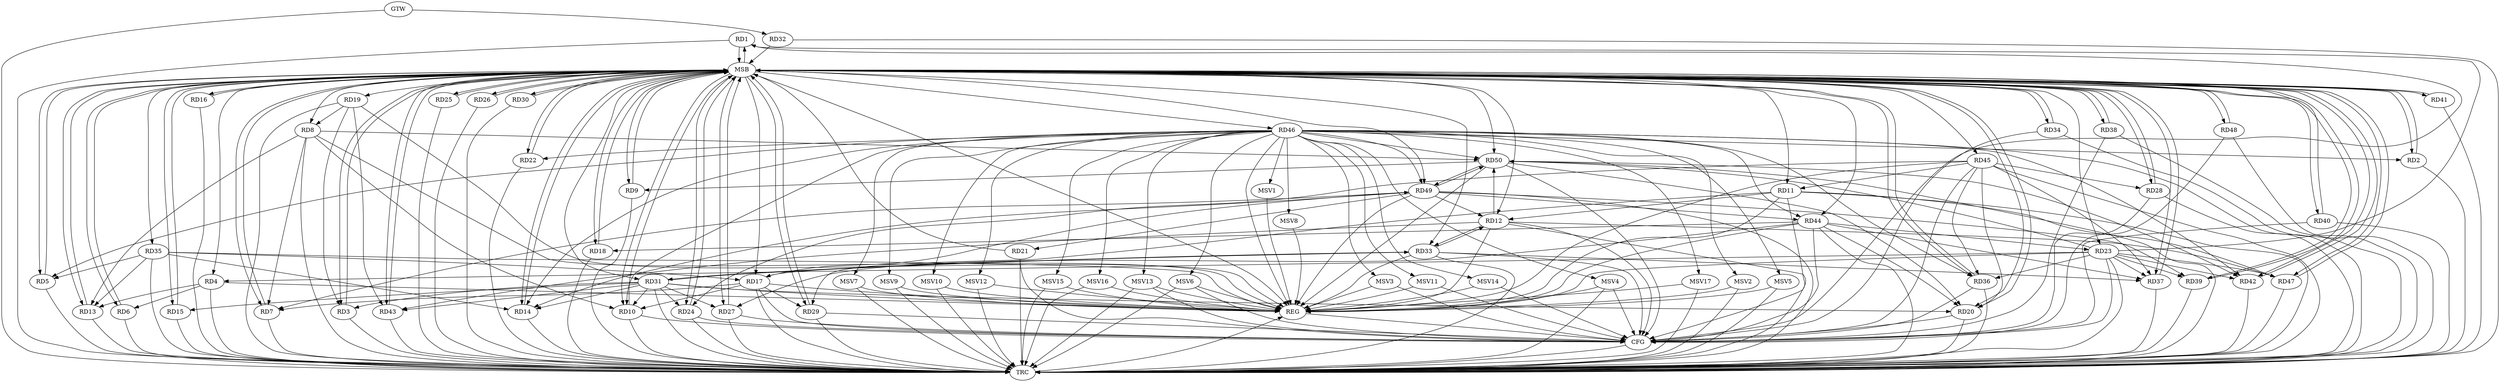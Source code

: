 strict digraph G {
  RD1 [ label="RD1" ];
  RD2 [ label="RD2" ];
  RD3 [ label="RD3" ];
  RD4 [ label="RD4" ];
  RD5 [ label="RD5" ];
  RD6 [ label="RD6" ];
  RD7 [ label="RD7" ];
  RD8 [ label="RD8" ];
  RD9 [ label="RD9" ];
  RD10 [ label="RD10" ];
  RD11 [ label="RD11" ];
  RD12 [ label="RD12" ];
  RD13 [ label="RD13" ];
  RD14 [ label="RD14" ];
  RD15 [ label="RD15" ];
  RD16 [ label="RD16" ];
  RD17 [ label="RD17" ];
  RD18 [ label="RD18" ];
  RD19 [ label="RD19" ];
  RD20 [ label="RD20" ];
  RD21 [ label="RD21" ];
  RD22 [ label="RD22" ];
  RD23 [ label="RD23" ];
  RD24 [ label="RD24" ];
  RD25 [ label="RD25" ];
  RD26 [ label="RD26" ];
  RD27 [ label="RD27" ];
  RD28 [ label="RD28" ];
  RD29 [ label="RD29" ];
  RD30 [ label="RD30" ];
  RD31 [ label="RD31" ];
  RD32 [ label="RD32" ];
  RD33 [ label="RD33" ];
  RD34 [ label="RD34" ];
  RD35 [ label="RD35" ];
  RD36 [ label="RD36" ];
  RD37 [ label="RD37" ];
  RD38 [ label="RD38" ];
  RD39 [ label="RD39" ];
  RD40 [ label="RD40" ];
  RD41 [ label="RD41" ];
  RD42 [ label="RD42" ];
  RD43 [ label="RD43" ];
  RD44 [ label="RD44" ];
  RD45 [ label="RD45" ];
  RD46 [ label="RD46" ];
  RD47 [ label="RD47" ];
  RD48 [ label="RD48" ];
  RD49 [ label="RD49" ];
  RD50 [ label="RD50" ];
  GTW [ label="GTW" ];
  REG [ label="REG" ];
  MSB [ label="MSB" ];
  CFG [ label="CFG" ];
  TRC [ label="TRC" ];
  MSV1 [ label="MSV1" ];
  MSV2 [ label="MSV2" ];
  MSV3 [ label="MSV3" ];
  MSV4 [ label="MSV4" ];
  MSV5 [ label="MSV5" ];
  MSV6 [ label="MSV6" ];
  MSV7 [ label="MSV7" ];
  MSV8 [ label="MSV8" ];
  MSV9 [ label="MSV9" ];
  MSV10 [ label="MSV10" ];
  MSV11 [ label="MSV11" ];
  MSV12 [ label="MSV12" ];
  MSV13 [ label="MSV13" ];
  MSV14 [ label="MSV14" ];
  MSV15 [ label="MSV15" ];
  MSV16 [ label="MSV16" ];
  MSV17 [ label="MSV17" ];
  RD23 -> RD1;
  RD46 -> RD2;
  RD19 -> RD3;
  RD31 -> RD3;
  RD4 -> RD6;
  RD4 -> RD13;
  RD23 -> RD4;
  RD35 -> RD5;
  RD46 -> RD5;
  RD8 -> RD7;
  RD17 -> RD7;
  RD49 -> RD7;
  RD8 -> RD10;
  RD8 -> RD13;
  RD19 -> RD8;
  RD8 -> RD50;
  RD50 -> RD9;
  RD17 -> RD10;
  RD31 -> RD10;
  RD46 -> RD10;
  RD11 -> RD12;
  RD11 -> RD29;
  RD45 -> RD11;
  RD11 -> RD47;
  RD12 -> RD33;
  RD33 -> RD12;
  RD12 -> RD43;
  RD12 -> RD47;
  RD49 -> RD12;
  RD12 -> RD50;
  RD35 -> RD13;
  RD31 -> RD14;
  RD35 -> RD14;
  RD46 -> RD14;
  RD49 -> RD14;
  RD31 -> RD15;
  RD17 -> RD29;
  RD33 -> RD17;
  RD35 -> RD17;
  RD17 -> RD49;
  RD44 -> RD18;
  RD19 -> RD43;
  RD31 -> RD20;
  RD44 -> RD20;
  RD45 -> RD20;
  RD50 -> RD20;
  RD49 -> RD21;
  RD46 -> RD22;
  RD23 -> RD36;
  RD23 -> RD37;
  RD23 -> RD39;
  RD23 -> RD42;
  RD44 -> RD23;
  RD23 -> RD47;
  RD23 -> RD50;
  RD31 -> RD24;
  RD45 -> RD24;
  RD31 -> RD27;
  RD44 -> RD27;
  RD45 -> RD28;
  RD31 -> RD33;
  RD33 -> RD31;
  RD31 -> RD43;
  RD33 -> RD37;
  RD45 -> RD36;
  RD46 -> RD36;
  RD44 -> RD37;
  RD45 -> RD37;
  RD49 -> RD39;
  RD46 -> RD42;
  RD50 -> RD42;
  RD46 -> RD44;
  RD49 -> RD44;
  RD46 -> RD49;
  RD46 -> RD50;
  RD49 -> RD50;
  RD50 -> RD49;
  GTW -> RD32;
  RD4 -> REG;
  RD8 -> REG;
  RD11 -> REG;
  RD12 -> REG;
  RD17 -> REG;
  RD19 -> REG;
  RD23 -> REG;
  RD31 -> REG;
  RD33 -> REG;
  RD35 -> REG;
  RD44 -> REG;
  RD45 -> REG;
  RD46 -> REG;
  RD49 -> REG;
  RD50 -> REG;
  RD1 -> MSB;
  MSB -> RD6;
  MSB -> RD9;
  MSB -> RD13;
  MSB -> RD19;
  MSB -> RD39;
  MSB -> REG;
  RD2 -> MSB;
  MSB -> RD4;
  MSB -> RD11;
  MSB -> RD14;
  MSB -> RD15;
  MSB -> RD26;
  MSB -> RD27;
  MSB -> RD35;
  MSB -> RD42;
  RD3 -> MSB;
  MSB -> RD10;
  MSB -> RD17;
  MSB -> RD24;
  MSB -> RD41;
  MSB -> RD43;
  MSB -> RD48;
  RD5 -> MSB;
  MSB -> RD25;
  MSB -> RD33;
  MSB -> RD34;
  MSB -> RD40;
  RD6 -> MSB;
  MSB -> RD30;
  MSB -> RD38;
  MSB -> RD46;
  RD7 -> MSB;
  RD9 -> MSB;
  MSB -> RD2;
  MSB -> RD7;
  RD10 -> MSB;
  MSB -> RD8;
  MSB -> RD18;
  MSB -> RD37;
  RD13 -> MSB;
  MSB -> RD28;
  RD14 -> MSB;
  MSB -> RD3;
  MSB -> RD12;
  MSB -> RD50;
  RD15 -> MSB;
  RD16 -> MSB;
  MSB -> RD31;
  MSB -> RD45;
  RD18 -> MSB;
  MSB -> RD47;
  RD20 -> MSB;
  MSB -> RD23;
  RD21 -> MSB;
  MSB -> RD1;
  RD22 -> MSB;
  MSB -> RD36;
  MSB -> RD44;
  RD24 -> MSB;
  MSB -> RD22;
  RD25 -> MSB;
  RD26 -> MSB;
  MSB -> RD29;
  RD27 -> MSB;
  RD28 -> MSB;
  MSB -> RD16;
  RD29 -> MSB;
  RD30 -> MSB;
  RD32 -> MSB;
  MSB -> RD49;
  RD34 -> MSB;
  RD36 -> MSB;
  RD37 -> MSB;
  RD38 -> MSB;
  MSB -> RD20;
  RD39 -> MSB;
  MSB -> RD5;
  RD40 -> MSB;
  RD41 -> MSB;
  RD42 -> MSB;
  RD43 -> MSB;
  RD47 -> MSB;
  RD48 -> MSB;
  RD27 -> CFG;
  RD29 -> CFG;
  RD17 -> CFG;
  RD24 -> CFG;
  RD11 -> CFG;
  RD38 -> CFG;
  RD28 -> CFG;
  RD1 -> CFG;
  RD10 -> CFG;
  RD23 -> CFG;
  RD48 -> CFG;
  RD44 -> CFG;
  RD36 -> CFG;
  RD20 -> CFG;
  RD33 -> CFG;
  RD40 -> CFG;
  RD45 -> CFG;
  RD21 -> CFG;
  RD50 -> CFG;
  RD12 -> CFG;
  RD34 -> CFG;
  REG -> CFG;
  RD1 -> TRC;
  RD2 -> TRC;
  RD3 -> TRC;
  RD4 -> TRC;
  RD5 -> TRC;
  RD6 -> TRC;
  RD7 -> TRC;
  RD8 -> TRC;
  RD9 -> TRC;
  RD10 -> TRC;
  RD11 -> TRC;
  RD12 -> TRC;
  RD13 -> TRC;
  RD14 -> TRC;
  RD15 -> TRC;
  RD16 -> TRC;
  RD17 -> TRC;
  RD18 -> TRC;
  RD19 -> TRC;
  RD20 -> TRC;
  RD21 -> TRC;
  RD22 -> TRC;
  RD23 -> TRC;
  RD24 -> TRC;
  RD25 -> TRC;
  RD26 -> TRC;
  RD27 -> TRC;
  RD28 -> TRC;
  RD29 -> TRC;
  RD30 -> TRC;
  RD31 -> TRC;
  RD32 -> TRC;
  RD33 -> TRC;
  RD34 -> TRC;
  RD35 -> TRC;
  RD36 -> TRC;
  RD37 -> TRC;
  RD38 -> TRC;
  RD39 -> TRC;
  RD40 -> TRC;
  RD41 -> TRC;
  RD42 -> TRC;
  RD43 -> TRC;
  RD44 -> TRC;
  RD45 -> TRC;
  RD46 -> TRC;
  RD47 -> TRC;
  RD48 -> TRC;
  RD49 -> TRC;
  RD50 -> TRC;
  GTW -> TRC;
  CFG -> TRC;
  TRC -> REG;
  RD46 -> MSV1;
  RD46 -> MSV2;
  RD46 -> MSV3;
  RD46 -> MSV4;
  MSV1 -> REG;
  MSV2 -> REG;
  MSV2 -> TRC;
  MSV3 -> REG;
  MSV3 -> CFG;
  MSV4 -> REG;
  MSV4 -> TRC;
  MSV4 -> CFG;
  RD46 -> MSV5;
  RD46 -> MSV6;
  RD46 -> MSV7;
  MSV5 -> REG;
  MSV5 -> TRC;
  MSV6 -> REG;
  MSV6 -> TRC;
  MSV6 -> CFG;
  MSV7 -> REG;
  MSV7 -> TRC;
  RD46 -> MSV8;
  MSV8 -> REG;
  RD46 -> MSV9;
  RD46 -> MSV10;
  MSV9 -> REG;
  MSV9 -> TRC;
  MSV10 -> REG;
  MSV10 -> TRC;
  RD46 -> MSV11;
  MSV11 -> REG;
  MSV11 -> CFG;
  RD46 -> MSV12;
  MSV12 -> REG;
  MSV12 -> TRC;
  RD46 -> MSV13;
  MSV13 -> REG;
  MSV13 -> TRC;
  MSV13 -> CFG;
  RD46 -> MSV14;
  RD46 -> MSV15;
  RD46 -> MSV16;
  RD46 -> MSV17;
  MSV14 -> REG;
  MSV14 -> CFG;
  MSV15 -> REG;
  MSV15 -> TRC;
  MSV16 -> REG;
  MSV16 -> TRC;
  MSV17 -> REG;
  MSV17 -> TRC;
}
